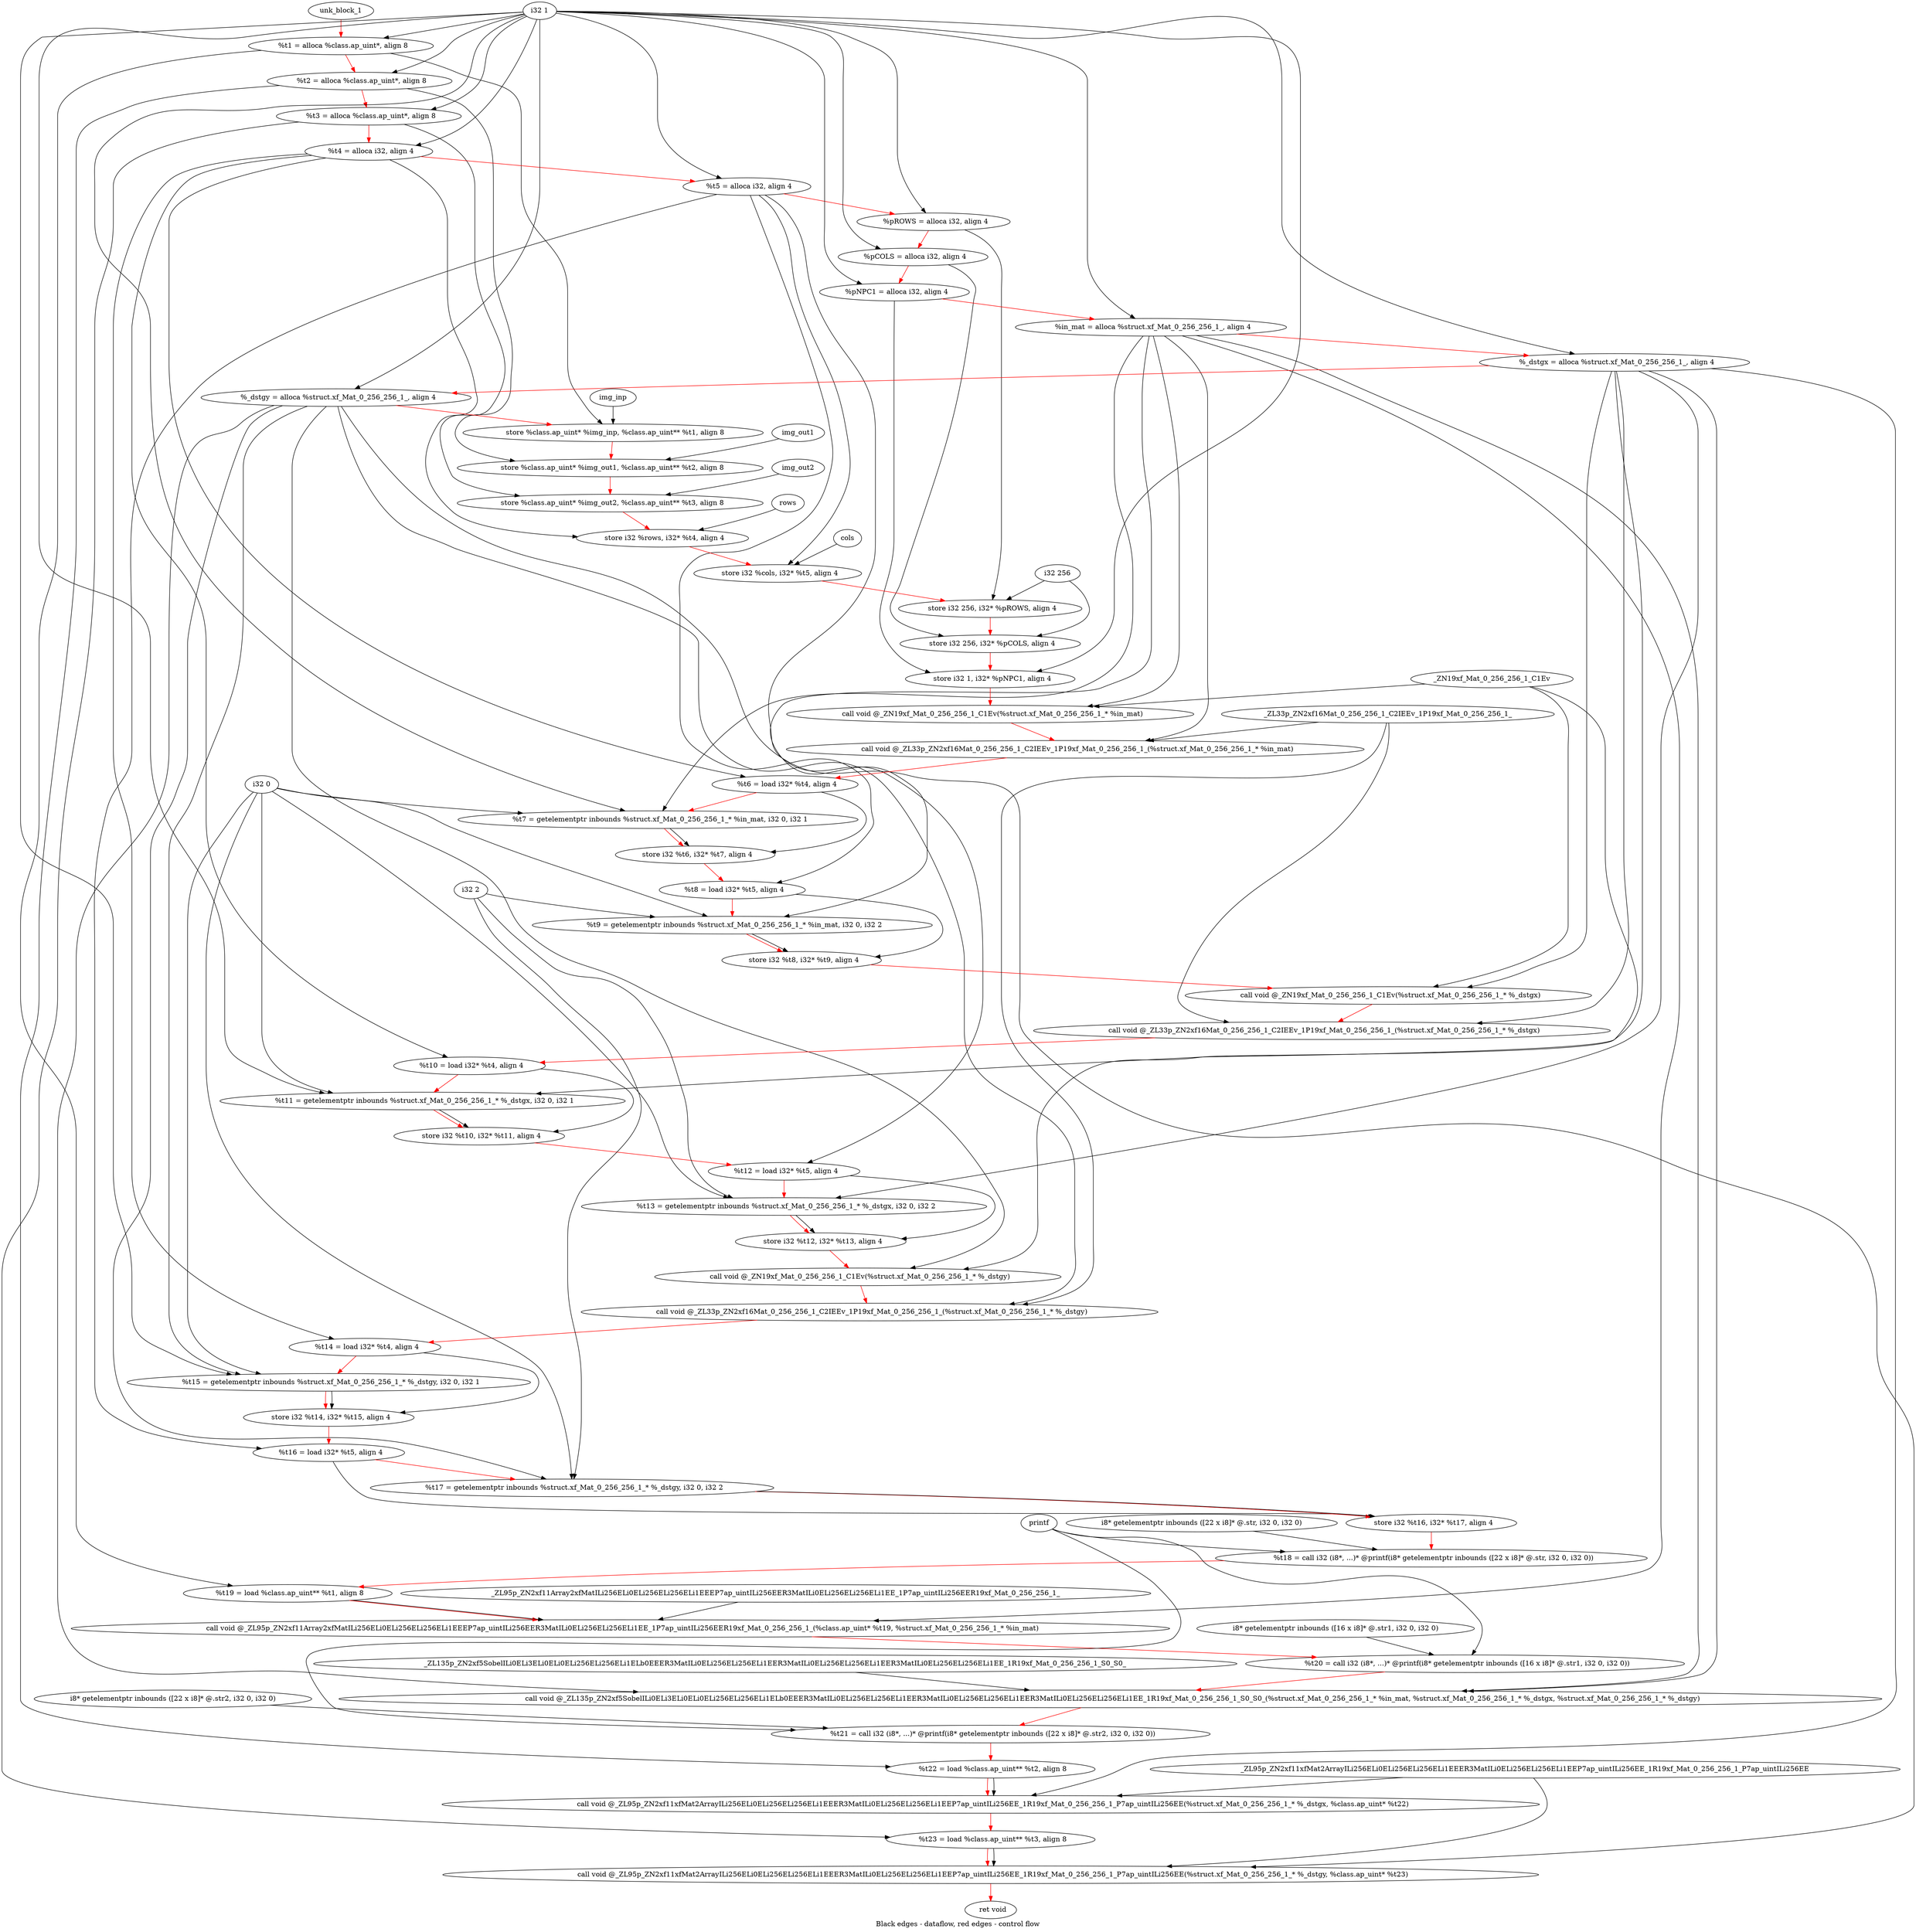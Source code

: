 digraph G {
compound=true
label="Black edges - dataflow, red edges - control flow"
"t1" [label="  %t1 = alloca %class.ap_uint*, align 8"]
"t2" [label="  %t2 = alloca %class.ap_uint*, align 8"]
"t3" [label="  %t3 = alloca %class.ap_uint*, align 8"]
"t4" [label="  %t4 = alloca i32, align 4"]
"t5" [label="  %t5 = alloca i32, align 4"]
"pROWS" [label="  %pROWS = alloca i32, align 4"]
"pCOLS" [label="  %pCOLS = alloca i32, align 4"]
"pNPC1" [label="  %pNPC1 = alloca i32, align 4"]
"in_mat" [label="  %in_mat = alloca %struct.xf_Mat_0_256_256_1_, align 4"]
"_dstgx" [label="  %_dstgx = alloca %struct.xf_Mat_0_256_256_1_, align 4"]
"_dstgy" [label="  %_dstgy = alloca %struct.xf_Mat_0_256_256_1_, align 4"]
"_1" [label="  store %class.ap_uint* %img_inp, %class.ap_uint** %t1, align 8"]
"_2" [label="  store %class.ap_uint* %img_out1, %class.ap_uint** %t2, align 8"]
"_3" [label="  store %class.ap_uint* %img_out2, %class.ap_uint** %t3, align 8"]
"_4" [label="  store i32 %rows, i32* %t4, align 4"]
"_5" [label="  store i32 %cols, i32* %t5, align 4"]
"_6" [label="  store i32 256, i32* %pROWS, align 4"]
"_7" [label="  store i32 256, i32* %pCOLS, align 4"]
"_8" [label="  store i32 1, i32* %pNPC1, align 4"]
"_9" [label="  call void @_ZN19xf_Mat_0_256_256_1_C1Ev(%struct.xf_Mat_0_256_256_1_* %in_mat)"]
"_10" [label="  call void @_ZL33p_ZN2xf16Mat_0_256_256_1_C2IEEv_1P19xf_Mat_0_256_256_1_(%struct.xf_Mat_0_256_256_1_* %in_mat)"]
"t6" [label="  %t6 = load i32* %t4, align 4"]
"t7" [label="  %t7 = getelementptr inbounds %struct.xf_Mat_0_256_256_1_* %in_mat, i32 0, i32 1"]
"_11" [label="  store i32 %t6, i32* %t7, align 4"]
"t8" [label="  %t8 = load i32* %t5, align 4"]
"t9" [label="  %t9 = getelementptr inbounds %struct.xf_Mat_0_256_256_1_* %in_mat, i32 0, i32 2"]
"_12" [label="  store i32 %t8, i32* %t9, align 4"]
"_13" [label="  call void @_ZN19xf_Mat_0_256_256_1_C1Ev(%struct.xf_Mat_0_256_256_1_* %_dstgx)"]
"_14" [label="  call void @_ZL33p_ZN2xf16Mat_0_256_256_1_C2IEEv_1P19xf_Mat_0_256_256_1_(%struct.xf_Mat_0_256_256_1_* %_dstgx)"]
"t10" [label="  %t10 = load i32* %t4, align 4"]
"t11" [label="  %t11 = getelementptr inbounds %struct.xf_Mat_0_256_256_1_* %_dstgx, i32 0, i32 1"]
"_15" [label="  store i32 %t10, i32* %t11, align 4"]
"t12" [label="  %t12 = load i32* %t5, align 4"]
"t13" [label="  %t13 = getelementptr inbounds %struct.xf_Mat_0_256_256_1_* %_dstgx, i32 0, i32 2"]
"_16" [label="  store i32 %t12, i32* %t13, align 4"]
"_17" [label="  call void @_ZN19xf_Mat_0_256_256_1_C1Ev(%struct.xf_Mat_0_256_256_1_* %_dstgy)"]
"_18" [label="  call void @_ZL33p_ZN2xf16Mat_0_256_256_1_C2IEEv_1P19xf_Mat_0_256_256_1_(%struct.xf_Mat_0_256_256_1_* %_dstgy)"]
"t14" [label="  %t14 = load i32* %t4, align 4"]
"t15" [label="  %t15 = getelementptr inbounds %struct.xf_Mat_0_256_256_1_* %_dstgy, i32 0, i32 1"]
"_19" [label="  store i32 %t14, i32* %t15, align 4"]
"t16" [label="  %t16 = load i32* %t5, align 4"]
"t17" [label="  %t17 = getelementptr inbounds %struct.xf_Mat_0_256_256_1_* %_dstgy, i32 0, i32 2"]
"_20" [label="  store i32 %t16, i32* %t17, align 4"]
"t18" [label="  %t18 = call i32 (i8*, ...)* @printf(i8* getelementptr inbounds ([22 x i8]* @.str, i32 0, i32 0))"]
"t19" [label="  %t19 = load %class.ap_uint** %t1, align 8"]
"_21" [label="  call void @_ZL95p_ZN2xf11Array2xfMatILi256ELi0ELi256ELi256ELi1EEEP7ap_uintILi256EER3MatILi0ELi256ELi256ELi1EE_1P7ap_uintILi256EER19xf_Mat_0_256_256_1_(%class.ap_uint* %t19, %struct.xf_Mat_0_256_256_1_* %in_mat)"]
"t20" [label="  %t20 = call i32 (i8*, ...)* @printf(i8* getelementptr inbounds ([16 x i8]* @.str1, i32 0, i32 0))"]
"_22" [label="  call void @_ZL135p_ZN2xf5SobelILi0ELi3ELi0ELi0ELi256ELi256ELi1ELb0EEER3MatILi0ELi256ELi256ELi1EER3MatILi0ELi256ELi256ELi1EER3MatILi0ELi256ELi256ELi1EE_1R19xf_Mat_0_256_256_1_S0_S0_(%struct.xf_Mat_0_256_256_1_* %in_mat, %struct.xf_Mat_0_256_256_1_* %_dstgx, %struct.xf_Mat_0_256_256_1_* %_dstgy)"]
"t21" [label="  %t21 = call i32 (i8*, ...)* @printf(i8* getelementptr inbounds ([22 x i8]* @.str2, i32 0, i32 0))"]
"t22" [label="  %t22 = load %class.ap_uint** %t2, align 8"]
"_23" [label="  call void @_ZL95p_ZN2xf11xfMat2ArrayILi256ELi0ELi256ELi256ELi1EEER3MatILi0ELi256ELi256ELi1EEP7ap_uintILi256EE_1R19xf_Mat_0_256_256_1_P7ap_uintILi256EE(%struct.xf_Mat_0_256_256_1_* %_dstgx, %class.ap_uint* %t22)"]
"t23" [label="  %t23 = load %class.ap_uint** %t3, align 8"]
"_24" [label="  call void @_ZL95p_ZN2xf11xfMat2ArrayILi256ELi0ELi256ELi256ELi1EEER3MatILi0ELi256ELi256ELi1EEP7ap_uintILi256EE_1R19xf_Mat_0_256_256_1_P7ap_uintILi256EE(%struct.xf_Mat_0_256_256_1_* %_dstgy, %class.ap_uint* %t23)"]
"_25" [label="  ret void"]
"unk_block_1" -> "t1"[color=red]
"i32 1" -> "t1"
"t1" -> "t2"[color=red weight=2]
"i32 1" -> "t2"
"t2" -> "t3"[color=red weight=2]
"i32 1" -> "t3"
"t3" -> "t4"[color=red weight=2]
"i32 1" -> "t4"
"t4" -> "t5"[color=red weight=2]
"i32 1" -> "t5"
"t5" -> "pROWS"[color=red weight=2]
"i32 1" -> "pROWS"
"pROWS" -> "pCOLS"[color=red weight=2]
"i32 1" -> "pCOLS"
"pCOLS" -> "pNPC1"[color=red weight=2]
"i32 1" -> "pNPC1"
"pNPC1" -> "in_mat"[color=red weight=2]
"i32 1" -> "in_mat"
"in_mat" -> "_dstgx"[color=red weight=2]
"i32 1" -> "_dstgx"
"_dstgx" -> "_dstgy"[color=red weight=2]
"i32 1" -> "_dstgy"
"_dstgy" -> "_1"[color=red weight=2]
"img_inp" -> "_1"
"t1" -> "_1"
"_1" -> "_2"[color=red weight=2]
"img_out1" -> "_2"
"t2" -> "_2"
"_2" -> "_3"[color=red weight=2]
"img_out2" -> "_3"
"t3" -> "_3"
"_3" -> "_4"[color=red weight=2]
"rows" -> "_4"
"t4" -> "_4"
"_4" -> "_5"[color=red weight=2]
"cols" -> "_5"
"t5" -> "_5"
"_5" -> "_6"[color=red weight=2]
"i32 256" -> "_6"
"pROWS" -> "_6"
"_6" -> "_7"[color=red weight=2]
"i32 256" -> "_7"
"pCOLS" -> "_7"
"_7" -> "_8"[color=red weight=2]
"i32 1" -> "_8"
"pNPC1" -> "_8"
"_8" -> "_9"[color=red weight=2]
"in_mat" -> "_9"
"_ZN19xf_Mat_0_256_256_1_C1Ev" -> "_9"
"_9" -> "_10"[color=red weight=2]
"in_mat" -> "_10"
"_ZL33p_ZN2xf16Mat_0_256_256_1_C2IEEv_1P19xf_Mat_0_256_256_1_" -> "_10"
"_10" -> "t6"[color=red weight=2]
"t4" -> "t6"
"t6" -> "t7"[color=red weight=2]
"in_mat" -> "t7"
"i32 0" -> "t7"
"i32 1" -> "t7"
"t7" -> "_11"[color=red weight=2]
"t6" -> "_11"
"t7" -> "_11"
"_11" -> "t8"[color=red weight=2]
"t5" -> "t8"
"t8" -> "t9"[color=red weight=2]
"in_mat" -> "t9"
"i32 0" -> "t9"
"i32 2" -> "t9"
"t9" -> "_12"[color=red weight=2]
"t8" -> "_12"
"t9" -> "_12"
"_12" -> "_13"[color=red weight=2]
"_dstgx" -> "_13"
"_ZN19xf_Mat_0_256_256_1_C1Ev" -> "_13"
"_13" -> "_14"[color=red weight=2]
"_dstgx" -> "_14"
"_ZL33p_ZN2xf16Mat_0_256_256_1_C2IEEv_1P19xf_Mat_0_256_256_1_" -> "_14"
"_14" -> "t10"[color=red weight=2]
"t4" -> "t10"
"t10" -> "t11"[color=red weight=2]
"_dstgx" -> "t11"
"i32 0" -> "t11"
"i32 1" -> "t11"
"t11" -> "_15"[color=red weight=2]
"t10" -> "_15"
"t11" -> "_15"
"_15" -> "t12"[color=red weight=2]
"t5" -> "t12"
"t12" -> "t13"[color=red weight=2]
"_dstgx" -> "t13"
"i32 0" -> "t13"
"i32 2" -> "t13"
"t13" -> "_16"[color=red weight=2]
"t12" -> "_16"
"t13" -> "_16"
"_16" -> "_17"[color=red weight=2]
"_dstgy" -> "_17"
"_ZN19xf_Mat_0_256_256_1_C1Ev" -> "_17"
"_17" -> "_18"[color=red weight=2]
"_dstgy" -> "_18"
"_ZL33p_ZN2xf16Mat_0_256_256_1_C2IEEv_1P19xf_Mat_0_256_256_1_" -> "_18"
"_18" -> "t14"[color=red weight=2]
"t4" -> "t14"
"t14" -> "t15"[color=red weight=2]
"_dstgy" -> "t15"
"i32 0" -> "t15"
"i32 1" -> "t15"
"t15" -> "_19"[color=red weight=2]
"t14" -> "_19"
"t15" -> "_19"
"_19" -> "t16"[color=red weight=2]
"t5" -> "t16"
"t16" -> "t17"[color=red weight=2]
"_dstgy" -> "t17"
"i32 0" -> "t17"
"i32 2" -> "t17"
"t17" -> "_20"[color=red weight=2]
"t16" -> "_20"
"t17" -> "_20"
"_20" -> "t18"[color=red weight=2]
"i8* getelementptr inbounds ([22 x i8]* @.str, i32 0, i32 0)" -> "t18"
"printf" -> "t18"
"t18" -> "t19"[color=red weight=2]
"t1" -> "t19"
"t19" -> "_21"[color=red weight=2]
"t19" -> "_21"
"in_mat" -> "_21"
"_ZL95p_ZN2xf11Array2xfMatILi256ELi0ELi256ELi256ELi1EEEP7ap_uintILi256EER3MatILi0ELi256ELi256ELi1EE_1P7ap_uintILi256EER19xf_Mat_0_256_256_1_" -> "_21"
"_21" -> "t20"[color=red weight=2]
"i8* getelementptr inbounds ([16 x i8]* @.str1, i32 0, i32 0)" -> "t20"
"printf" -> "t20"
"t20" -> "_22"[color=red weight=2]
"in_mat" -> "_22"
"_dstgx" -> "_22"
"_dstgy" -> "_22"
"_ZL135p_ZN2xf5SobelILi0ELi3ELi0ELi0ELi256ELi256ELi1ELb0EEER3MatILi0ELi256ELi256ELi1EER3MatILi0ELi256ELi256ELi1EER3MatILi0ELi256ELi256ELi1EE_1R19xf_Mat_0_256_256_1_S0_S0_" -> "_22"
"_22" -> "t21"[color=red weight=2]
"i8* getelementptr inbounds ([22 x i8]* @.str2, i32 0, i32 0)" -> "t21"
"printf" -> "t21"
"t21" -> "t22"[color=red weight=2]
"t2" -> "t22"
"t22" -> "_23"[color=red weight=2]
"_dstgx" -> "_23"
"t22" -> "_23"
"_ZL95p_ZN2xf11xfMat2ArrayILi256ELi0ELi256ELi256ELi1EEER3MatILi0ELi256ELi256ELi1EEP7ap_uintILi256EE_1R19xf_Mat_0_256_256_1_P7ap_uintILi256EE" -> "_23"
"_23" -> "t23"[color=red weight=2]
"t3" -> "t23"
"t23" -> "_24"[color=red weight=2]
"_dstgy" -> "_24"
"t23" -> "_24"
"_ZL95p_ZN2xf11xfMat2ArrayILi256ELi0ELi256ELi256ELi1EEER3MatILi0ELi256ELi256ELi1EEP7ap_uintILi256EE_1R19xf_Mat_0_256_256_1_P7ap_uintILi256EE" -> "_24"
"_24" -> "_25"[color=red weight=2]

}

